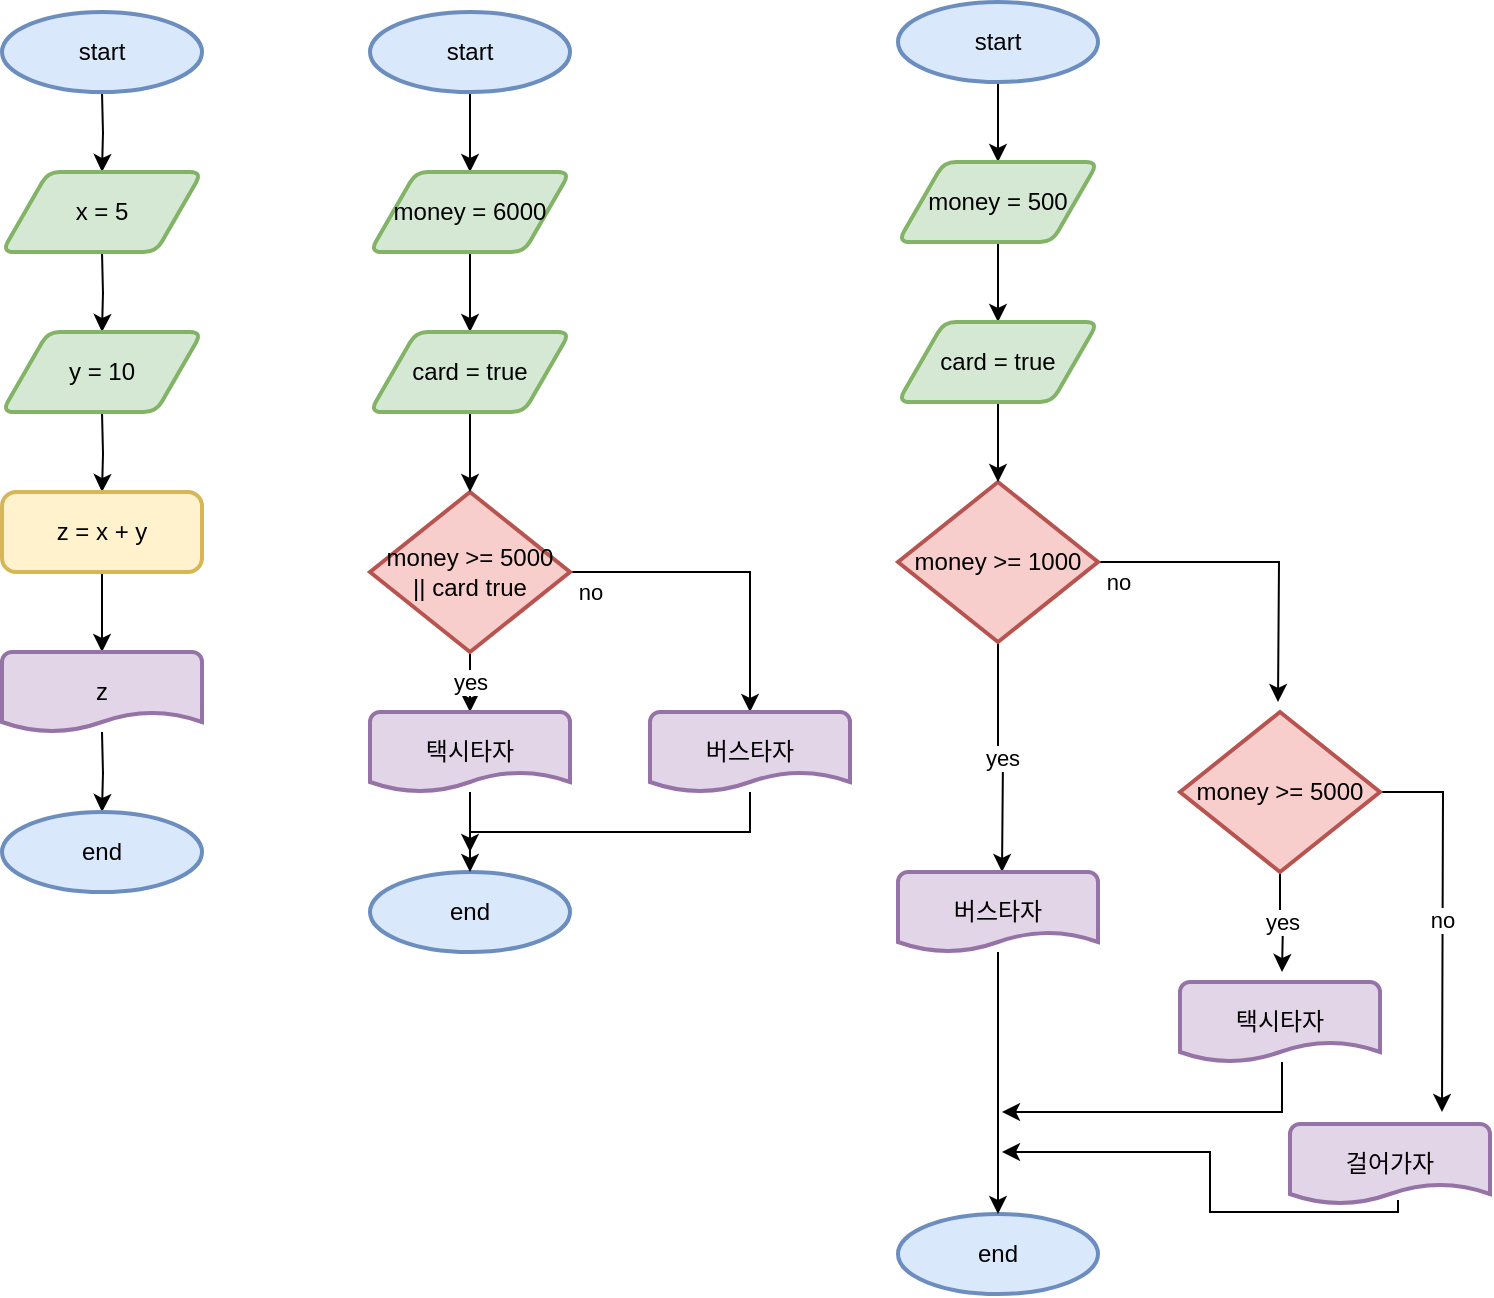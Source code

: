 <mxfile version="20.2.3" type="device"><diagram id="WnbLm92MIrflO_GEpZ2V" name="페이지-1"><mxGraphModel dx="1102" dy="865" grid="1" gridSize="10" guides="1" tooltips="1" connect="1" arrows="1" fold="1" page="1" pageScale="1" pageWidth="827" pageHeight="1169" math="0" shadow="0"><root><mxCell id="0"/><mxCell id="1" parent="0"/><mxCell id="ObxStbv7b54teWl2Cjuc-24" value="" style="edgeStyle=orthogonalEdgeStyle;rounded=0;orthogonalLoop=1;jettySize=auto;html=1;" edge="1" parent="1"><mxGeometry relative="1" as="geometry"><mxPoint x="130" y="440" as="sourcePoint"/><mxPoint x="130" y="480" as="targetPoint"/></mxGeometry></mxCell><mxCell id="ObxStbv7b54teWl2Cjuc-19" value="" style="edgeStyle=orthogonalEdgeStyle;rounded=0;orthogonalLoop=1;jettySize=auto;html=1;" edge="1" parent="1"><mxGeometry relative="1" as="geometry"><mxPoint x="130" y="120" as="sourcePoint"/><mxPoint x="130" y="160" as="targetPoint"/></mxGeometry></mxCell><mxCell id="ObxStbv7b54teWl2Cjuc-20" value="" style="edgeStyle=orthogonalEdgeStyle;rounded=0;orthogonalLoop=1;jettySize=auto;html=1;" edge="1" parent="1"><mxGeometry relative="1" as="geometry"><mxPoint x="130" y="200" as="sourcePoint"/><mxPoint x="130" y="240" as="targetPoint"/></mxGeometry></mxCell><mxCell id="ObxStbv7b54teWl2Cjuc-21" value="" style="edgeStyle=orthogonalEdgeStyle;rounded=0;orthogonalLoop=1;jettySize=auto;html=1;" edge="1" parent="1" target="ObxStbv7b54teWl2Cjuc-18"><mxGeometry relative="1" as="geometry"><mxPoint x="130" y="280" as="sourcePoint"/></mxGeometry></mxCell><mxCell id="ObxStbv7b54teWl2Cjuc-27" value="" style="edgeStyle=orthogonalEdgeStyle;rounded=0;orthogonalLoop=1;jettySize=auto;html=1;" edge="1" parent="1" source="ObxStbv7b54teWl2Cjuc-18"><mxGeometry relative="1" as="geometry"><mxPoint x="130" y="400" as="targetPoint"/></mxGeometry></mxCell><mxCell id="ObxStbv7b54teWl2Cjuc-18" value="z = x + y" style="rounded=1;whiteSpace=wrap;html=1;absoluteArcSize=1;arcSize=14;strokeWidth=2;fillColor=#fff2cc;strokeColor=#d6b656;" vertex="1" parent="1"><mxGeometry x="80" y="320" width="100" height="40" as="geometry"/></mxCell><mxCell id="ObxStbv7b54teWl2Cjuc-28" value="start" style="strokeWidth=2;html=1;shape=mxgraph.flowchart.start_1;whiteSpace=wrap;fillColor=#dae8fc;strokeColor=#6c8ebf;" vertex="1" parent="1"><mxGeometry x="80" y="80" width="100" height="40" as="geometry"/></mxCell><mxCell id="ObxStbv7b54teWl2Cjuc-30" value="end" style="strokeWidth=2;html=1;shape=mxgraph.flowchart.start_1;whiteSpace=wrap;fillColor=#dae8fc;strokeColor=#6c8ebf;" vertex="1" parent="1"><mxGeometry x="80" y="480" width="100" height="40" as="geometry"/></mxCell><mxCell id="ObxStbv7b54teWl2Cjuc-31" value="z" style="strokeWidth=2;html=1;shape=mxgraph.flowchart.document2;whiteSpace=wrap;size=0.25;fillColor=#e1d5e7;strokeColor=#9673a6;" vertex="1" parent="1"><mxGeometry x="80" y="400" width="100" height="40" as="geometry"/></mxCell><mxCell id="ObxStbv7b54teWl2Cjuc-32" value="x = 5" style="shape=parallelogram;html=1;strokeWidth=2;perimeter=parallelogramPerimeter;whiteSpace=wrap;rounded=1;arcSize=12;size=0.23;fillColor=#d5e8d4;strokeColor=#82b366;" vertex="1" parent="1"><mxGeometry x="80" y="160" width="100" height="40" as="geometry"/></mxCell><mxCell id="ObxStbv7b54teWl2Cjuc-33" value="y = 10" style="shape=parallelogram;html=1;strokeWidth=2;perimeter=parallelogramPerimeter;whiteSpace=wrap;rounded=1;arcSize=12;size=0.23;fillColor=#d5e8d4;strokeColor=#82b366;" vertex="1" parent="1"><mxGeometry x="80" y="240" width="100" height="40" as="geometry"/></mxCell><mxCell id="ObxStbv7b54teWl2Cjuc-42" value="" style="edgeStyle=orthogonalEdgeStyle;rounded=0;orthogonalLoop=1;jettySize=auto;html=1;" edge="1" parent="1" source="ObxStbv7b54teWl2Cjuc-35" target="ObxStbv7b54teWl2Cjuc-38"><mxGeometry relative="1" as="geometry"/></mxCell><mxCell id="ObxStbv7b54teWl2Cjuc-35" value="start" style="strokeWidth=2;html=1;shape=mxgraph.flowchart.start_1;whiteSpace=wrap;fillColor=#dae8fc;strokeColor=#6c8ebf;" vertex="1" parent="1"><mxGeometry x="264" y="80" width="100" height="40" as="geometry"/></mxCell><mxCell id="ObxStbv7b54teWl2Cjuc-36" value="end" style="strokeWidth=2;html=1;shape=mxgraph.flowchart.start_1;whiteSpace=wrap;fillColor=#dae8fc;strokeColor=#6c8ebf;" vertex="1" parent="1"><mxGeometry x="264" y="510" width="100" height="40" as="geometry"/></mxCell><mxCell id="ObxStbv7b54teWl2Cjuc-46" value="no" style="edgeStyle=orthogonalEdgeStyle;rounded=0;orthogonalLoop=1;jettySize=auto;html=1;" edge="1" parent="1" source="ObxStbv7b54teWl2Cjuc-37" target="ObxStbv7b54teWl2Cjuc-41"><mxGeometry x="-0.875" y="-10" relative="1" as="geometry"><mxPoint as="offset"/></mxGeometry></mxCell><mxCell id="ObxStbv7b54teWl2Cjuc-48" value="yes" style="edgeStyle=orthogonalEdgeStyle;rounded=0;orthogonalLoop=1;jettySize=auto;html=1;" edge="1" parent="1" source="ObxStbv7b54teWl2Cjuc-37" target="ObxStbv7b54teWl2Cjuc-40"><mxGeometry relative="1" as="geometry"/></mxCell><mxCell id="ObxStbv7b54teWl2Cjuc-37" value="money &amp;gt;= 5000&lt;br&gt;|| card true" style="strokeWidth=2;html=1;shape=mxgraph.flowchart.decision;whiteSpace=wrap;fillColor=#f8cecc;strokeColor=#b85450;" vertex="1" parent="1"><mxGeometry x="264" y="320" width="100" height="80" as="geometry"/></mxCell><mxCell id="ObxStbv7b54teWl2Cjuc-43" value="" style="edgeStyle=orthogonalEdgeStyle;rounded=0;orthogonalLoop=1;jettySize=auto;html=1;" edge="1" parent="1" source="ObxStbv7b54teWl2Cjuc-38" target="ObxStbv7b54teWl2Cjuc-39"><mxGeometry relative="1" as="geometry"/></mxCell><mxCell id="ObxStbv7b54teWl2Cjuc-38" value="money = 6000" style="shape=parallelogram;html=1;strokeWidth=2;perimeter=parallelogramPerimeter;whiteSpace=wrap;rounded=1;arcSize=12;size=0.23;fillColor=#d5e8d4;strokeColor=#82b366;" vertex="1" parent="1"><mxGeometry x="264" y="160" width="100" height="40" as="geometry"/></mxCell><mxCell id="ObxStbv7b54teWl2Cjuc-44" value="" style="edgeStyle=orthogonalEdgeStyle;rounded=0;orthogonalLoop=1;jettySize=auto;html=1;" edge="1" parent="1" source="ObxStbv7b54teWl2Cjuc-39" target="ObxStbv7b54teWl2Cjuc-37"><mxGeometry relative="1" as="geometry"/></mxCell><mxCell id="ObxStbv7b54teWl2Cjuc-39" value="card = true" style="shape=parallelogram;html=1;strokeWidth=2;perimeter=parallelogramPerimeter;whiteSpace=wrap;rounded=1;arcSize=12;size=0.23;fillColor=#d5e8d4;strokeColor=#82b366;" vertex="1" parent="1"><mxGeometry x="264" y="240" width="100" height="40" as="geometry"/></mxCell><mxCell id="ObxStbv7b54teWl2Cjuc-49" value="" style="edgeStyle=orthogonalEdgeStyle;rounded=0;orthogonalLoop=1;jettySize=auto;html=1;" edge="1" parent="1" source="ObxStbv7b54teWl2Cjuc-40" target="ObxStbv7b54teWl2Cjuc-36"><mxGeometry relative="1" as="geometry"/></mxCell><mxCell id="ObxStbv7b54teWl2Cjuc-40" value="택시타자" style="strokeWidth=2;html=1;shape=mxgraph.flowchart.document2;whiteSpace=wrap;size=0.25;fillColor=#e1d5e7;strokeColor=#9673a6;" vertex="1" parent="1"><mxGeometry x="264" y="430" width="100" height="40" as="geometry"/></mxCell><mxCell id="ObxStbv7b54teWl2Cjuc-52" style="edgeStyle=orthogonalEdgeStyle;rounded=0;orthogonalLoop=1;jettySize=auto;html=1;" edge="1" parent="1" source="ObxStbv7b54teWl2Cjuc-41"><mxGeometry relative="1" as="geometry"><mxPoint x="314" y="500" as="targetPoint"/><Array as="points"><mxPoint x="454" y="490"/><mxPoint x="314" y="490"/></Array></mxGeometry></mxCell><mxCell id="ObxStbv7b54teWl2Cjuc-41" value="버스타자" style="strokeWidth=2;html=1;shape=mxgraph.flowchart.document2;whiteSpace=wrap;size=0.25;fillColor=#e1d5e7;strokeColor=#9673a6;" vertex="1" parent="1"><mxGeometry x="404" y="430" width="100" height="40" as="geometry"/></mxCell><mxCell id="ObxStbv7b54teWl2Cjuc-53" value="" style="edgeStyle=orthogonalEdgeStyle;rounded=0;orthogonalLoop=1;jettySize=auto;html=1;" edge="1" parent="1" source="ObxStbv7b54teWl2Cjuc-54" target="ObxStbv7b54teWl2Cjuc-60"><mxGeometry relative="1" as="geometry"/></mxCell><mxCell id="ObxStbv7b54teWl2Cjuc-54" value="start" style="strokeWidth=2;html=1;shape=mxgraph.flowchart.start_1;whiteSpace=wrap;fillColor=#dae8fc;strokeColor=#6c8ebf;" vertex="1" parent="1"><mxGeometry x="528" y="75" width="100" height="40" as="geometry"/></mxCell><mxCell id="ObxStbv7b54teWl2Cjuc-55" value="end" style="strokeWidth=2;html=1;shape=mxgraph.flowchart.start_1;whiteSpace=wrap;fillColor=#dae8fc;strokeColor=#6c8ebf;" vertex="1" parent="1"><mxGeometry x="528" y="681" width="100" height="40" as="geometry"/></mxCell><mxCell id="ObxStbv7b54teWl2Cjuc-56" value="no" style="edgeStyle=orthogonalEdgeStyle;rounded=0;orthogonalLoop=1;jettySize=auto;html=1;" edge="1" parent="1" source="ObxStbv7b54teWl2Cjuc-58"><mxGeometry x="-0.875" y="-10" relative="1" as="geometry"><mxPoint as="offset"/><mxPoint x="718" y="425" as="targetPoint"/></mxGeometry></mxCell><mxCell id="ObxStbv7b54teWl2Cjuc-57" value="yes" style="edgeStyle=orthogonalEdgeStyle;rounded=0;orthogonalLoop=1;jettySize=auto;html=1;" edge="1" parent="1" source="ObxStbv7b54teWl2Cjuc-58"><mxGeometry relative="1" as="geometry"><mxPoint x="580" y="510" as="targetPoint"/></mxGeometry></mxCell><mxCell id="ObxStbv7b54teWl2Cjuc-58" value="money &amp;gt;= 1000&lt;br&gt;" style="strokeWidth=2;html=1;shape=mxgraph.flowchart.decision;whiteSpace=wrap;fillColor=#f8cecc;strokeColor=#b85450;" vertex="1" parent="1"><mxGeometry x="528" y="315" width="100" height="80" as="geometry"/></mxCell><mxCell id="ObxStbv7b54teWl2Cjuc-59" value="" style="edgeStyle=orthogonalEdgeStyle;rounded=0;orthogonalLoop=1;jettySize=auto;html=1;" edge="1" parent="1" source="ObxStbv7b54teWl2Cjuc-60" target="ObxStbv7b54teWl2Cjuc-62"><mxGeometry relative="1" as="geometry"/></mxCell><mxCell id="ObxStbv7b54teWl2Cjuc-60" value="money = 500" style="shape=parallelogram;html=1;strokeWidth=2;perimeter=parallelogramPerimeter;whiteSpace=wrap;rounded=1;arcSize=12;size=0.23;fillColor=#d5e8d4;strokeColor=#82b366;" vertex="1" parent="1"><mxGeometry x="528" y="155" width="100" height="40" as="geometry"/></mxCell><mxCell id="ObxStbv7b54teWl2Cjuc-61" value="" style="edgeStyle=orthogonalEdgeStyle;rounded=0;orthogonalLoop=1;jettySize=auto;html=1;" edge="1" parent="1" source="ObxStbv7b54teWl2Cjuc-62" target="ObxStbv7b54teWl2Cjuc-58"><mxGeometry relative="1" as="geometry"/></mxCell><mxCell id="ObxStbv7b54teWl2Cjuc-62" value="card = true" style="shape=parallelogram;html=1;strokeWidth=2;perimeter=parallelogramPerimeter;whiteSpace=wrap;rounded=1;arcSize=12;size=0.23;fillColor=#d5e8d4;strokeColor=#82b366;" vertex="1" parent="1"><mxGeometry x="528" y="235" width="100" height="40" as="geometry"/></mxCell><mxCell id="ObxStbv7b54teWl2Cjuc-69" value="yes" style="edgeStyle=orthogonalEdgeStyle;rounded=0;orthogonalLoop=1;jettySize=auto;html=1;" edge="1" parent="1" source="ObxStbv7b54teWl2Cjuc-67"><mxGeometry relative="1" as="geometry"><mxPoint x="720" y="560" as="targetPoint"/></mxGeometry></mxCell><mxCell id="ObxStbv7b54teWl2Cjuc-82" value="no" style="edgeStyle=orthogonalEdgeStyle;rounded=0;orthogonalLoop=1;jettySize=auto;html=1;" edge="1" parent="1" source="ObxStbv7b54teWl2Cjuc-67"><mxGeometry relative="1" as="geometry"><mxPoint x="800" y="630" as="targetPoint"/></mxGeometry></mxCell><mxCell id="ObxStbv7b54teWl2Cjuc-67" value="money &amp;gt;= 5000" style="strokeWidth=2;html=1;shape=mxgraph.flowchart.decision;whiteSpace=wrap;fillColor=#f8cecc;strokeColor=#b85450;" vertex="1" parent="1"><mxGeometry x="669" y="430" width="100" height="80" as="geometry"/></mxCell><mxCell id="ObxStbv7b54teWl2Cjuc-76" style="edgeStyle=orthogonalEdgeStyle;rounded=0;orthogonalLoop=1;jettySize=auto;html=1;entryX=0.5;entryY=0;entryDx=0;entryDy=0;entryPerimeter=0;" edge="1" parent="1" source="ObxStbv7b54teWl2Cjuc-71" target="ObxStbv7b54teWl2Cjuc-55"><mxGeometry relative="1" as="geometry"/></mxCell><mxCell id="ObxStbv7b54teWl2Cjuc-71" value="버스타자" style="strokeWidth=2;html=1;shape=mxgraph.flowchart.document2;whiteSpace=wrap;size=0.25;fillColor=#e1d5e7;strokeColor=#9673a6;" vertex="1" parent="1"><mxGeometry x="528" y="510" width="100" height="40" as="geometry"/></mxCell><mxCell id="ObxStbv7b54teWl2Cjuc-77" style="edgeStyle=orthogonalEdgeStyle;rounded=0;orthogonalLoop=1;jettySize=auto;html=1;" edge="1" parent="1" source="ObxStbv7b54teWl2Cjuc-72"><mxGeometry relative="1" as="geometry"><mxPoint x="580" y="630" as="targetPoint"/><Array as="points"><mxPoint x="720" y="630"/></Array></mxGeometry></mxCell><mxCell id="ObxStbv7b54teWl2Cjuc-72" value="택시타자" style="strokeWidth=2;html=1;shape=mxgraph.flowchart.document2;whiteSpace=wrap;size=0.25;fillColor=#e1d5e7;strokeColor=#9673a6;" vertex="1" parent="1"><mxGeometry x="669" y="565" width="100" height="40" as="geometry"/></mxCell><mxCell id="ObxStbv7b54teWl2Cjuc-80" style="edgeStyle=orthogonalEdgeStyle;rounded=0;orthogonalLoop=1;jettySize=auto;html=1;exitX=0.54;exitY=0.95;exitDx=0;exitDy=0;exitPerimeter=0;" edge="1" parent="1" source="ObxStbv7b54teWl2Cjuc-73"><mxGeometry relative="1" as="geometry"><mxPoint x="580" y="650" as="targetPoint"/><Array as="points"><mxPoint x="778" y="680"/><mxPoint x="684" y="680"/><mxPoint x="684" y="650"/></Array></mxGeometry></mxCell><mxCell id="ObxStbv7b54teWl2Cjuc-73" value="걸어가자" style="strokeWidth=2;html=1;shape=mxgraph.flowchart.document2;whiteSpace=wrap;size=0.25;fillColor=#e1d5e7;strokeColor=#9673a6;" vertex="1" parent="1"><mxGeometry x="724" y="636" width="100" height="40" as="geometry"/></mxCell></root></mxGraphModel></diagram></mxfile>